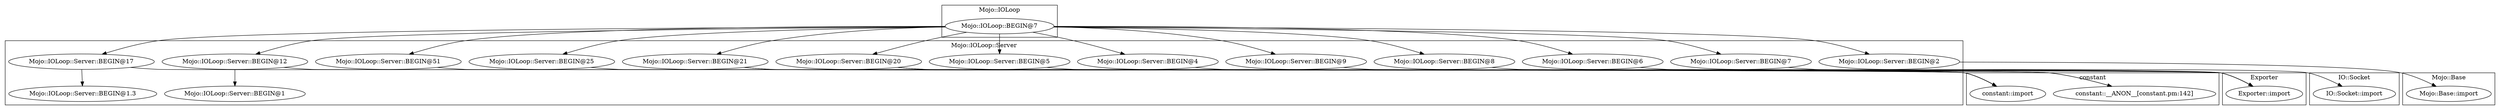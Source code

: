 digraph {
graph [overlap=false]
subgraph cluster_Mojo_IOLoop_Server {
	label="Mojo::IOLoop::Server";
	"Mojo::IOLoop::Server::BEGIN@21";
	"Mojo::IOLoop::Server::BEGIN@9";
	"Mojo::IOLoop::Server::BEGIN@12";
	"Mojo::IOLoop::Server::BEGIN@4";
	"Mojo::IOLoop::Server::BEGIN@51";
	"Mojo::IOLoop::Server::BEGIN@5";
	"Mojo::IOLoop::Server::BEGIN@6";
	"Mojo::IOLoop::Server::BEGIN@17";
	"Mojo::IOLoop::Server::BEGIN@25";
	"Mojo::IOLoop::Server::BEGIN@20";
	"Mojo::IOLoop::Server::BEGIN@7";
	"Mojo::IOLoop::Server::BEGIN@8";
	"Mojo::IOLoop::Server::BEGIN@1.3";
	"Mojo::IOLoop::Server::BEGIN@2";
	"Mojo::IOLoop::Server::BEGIN@1";
}
subgraph cluster_constant {
	label="constant";
	"constant::import";
	"constant::__ANON__[constant.pm:142]";
}
subgraph cluster_Exporter {
	label="Exporter";
	"Exporter::import";
}
subgraph cluster_Mojo_Base {
	label="Mojo::Base";
	"Mojo::Base::import";
}
subgraph cluster_IO_Socket {
	label="IO::Socket";
	"IO::Socket::import";
}
subgraph cluster_Mojo_IOLoop {
	label="Mojo::IOLoop";
	"Mojo::IOLoop::BEGIN@7";
}
"Mojo::IOLoop::Server::BEGIN@21" -> "constant::__ANON__[constant.pm:142]";
"Mojo::IOLoop::Server::BEGIN@20" -> "constant::__ANON__[constant.pm:142]";
"Mojo::IOLoop::BEGIN@7" -> "Mojo::IOLoop::Server::BEGIN@4";
"Mojo::IOLoop::Server::BEGIN@4" -> "Exporter::import";
"Mojo::IOLoop::Server::BEGIN@5" -> "Exporter::import";
"Mojo::IOLoop::Server::BEGIN@8" -> "Exporter::import";
"Mojo::IOLoop::Server::BEGIN@9" -> "Exporter::import";
"Mojo::IOLoop::Server::BEGIN@6" -> "Exporter::import";
"Mojo::IOLoop::BEGIN@7" -> "Mojo::IOLoop::Server::BEGIN@21";
"Mojo::IOLoop::BEGIN@7" -> "Mojo::IOLoop::Server::BEGIN@51";
"Mojo::IOLoop::BEGIN@7" -> "Mojo::IOLoop::Server::BEGIN@5";
"Mojo::IOLoop::BEGIN@7" -> "Mojo::IOLoop::Server::BEGIN@8";
"Mojo::IOLoop::BEGIN@7" -> "Mojo::IOLoop::Server::BEGIN@17";
"Mojo::IOLoop::BEGIN@7" -> "Mojo::IOLoop::Server::BEGIN@25";
"Mojo::IOLoop::Server::BEGIN@7" -> "IO::Socket::import";
"Mojo::IOLoop::Server::BEGIN@12" -> "Mojo::IOLoop::Server::BEGIN@1";
"Mojo::IOLoop::BEGIN@7" -> "Mojo::IOLoop::Server::BEGIN@12";
"Mojo::IOLoop::Server::BEGIN@2" -> "Mojo::Base::import";
"Mojo::IOLoop::Server::BEGIN@12" -> "constant::import";
"Mojo::IOLoop::Server::BEGIN@21" -> "constant::import";
"Mojo::IOLoop::Server::BEGIN@51" -> "constant::import";
"Mojo::IOLoop::Server::BEGIN@17" -> "constant::import";
"Mojo::IOLoop::Server::BEGIN@25" -> "constant::import";
"Mojo::IOLoop::Server::BEGIN@20" -> "constant::import";
"Mojo::IOLoop::BEGIN@7" -> "Mojo::IOLoop::Server::BEGIN@2";
"Mojo::IOLoop::BEGIN@7" -> "Mojo::IOLoop::Server::BEGIN@7";
"Mojo::IOLoop::Server::BEGIN@17" -> "Mojo::IOLoop::Server::BEGIN@1.3";
"Mojo::IOLoop::BEGIN@7" -> "Mojo::IOLoop::Server::BEGIN@9";
"Mojo::IOLoop::BEGIN@7" -> "Mojo::IOLoop::Server::BEGIN@20";
"Mojo::IOLoop::BEGIN@7" -> "Mojo::IOLoop::Server::BEGIN@6";
}
